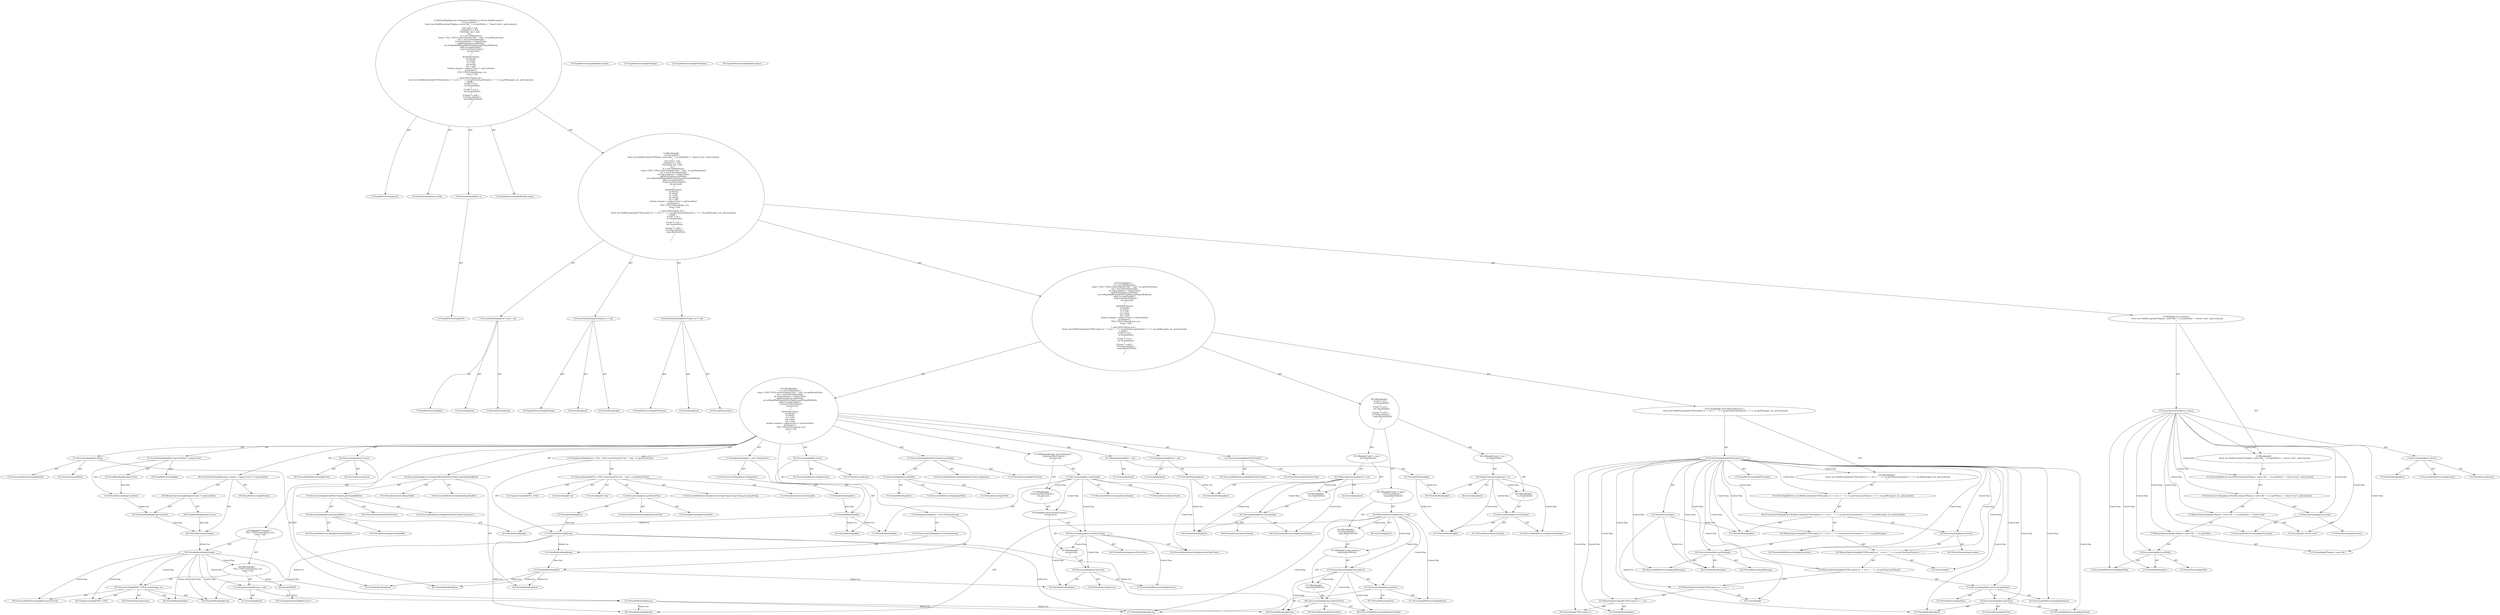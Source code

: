 digraph "processFile#?,File" {
0 [label="2:CtTypeReferenceImpl@void" shape=ellipse]
1 [label="2:CtVirtualElement@processFile" shape=ellipse]
2 [label="2:CtParameterImpl@File src" shape=ellipse]
3 [label="2:CtTypeReferenceImpl@File" shape=ellipse]
4 [label="2:CtTypeReferenceImpl@BuildException" shape=ellipse]
5 [label="3:CtExecutableReferenceImpl@exists()" shape=ellipse]
6 [label="3:CtVirtualElement@exists" shape=ellipse]
7 [label="3:CtVariableReadImpl@src" shape=ellipse]
8 [label="3:CtInvocationImpl@src.exists()" shape=ellipse]
9 [label="3:CtUnaryOperatorImpl@!src.exists()" shape=ellipse]
10 [label="4:CtTypeReferenceImpl@BuildException" shape=ellipse]
11 [label="5:CtLiteralImpl@\"Replace: source file \"" shape=ellipse]
12 [label="5:CtExecutableReferenceImpl@getPath()" shape=ellipse]
13 [label="5:CtVirtualElement@getPath" shape=ellipse]
14 [label="5:CtVariableReadImpl@src" shape=ellipse]
15 [label="5:CtInvocationImpl@src.getPath()" shape=ellipse]
16 [label="5:CtBinaryOperatorImpl@(\"Replace: source file \" + src.getPath())" shape=ellipse]
17 [label="5:CtLiteralImpl@\" doesn't exist\"" shape=ellipse]
18 [label="5:CtBinaryOperatorImpl@(\"Replace: source file \" + src.getPath()) + \" doesn't exist\"" shape=ellipse]
19 [label="5:CtExecutableReferenceImpl@getLocation()" shape=ellipse]
20 [label="5:CtVirtualElement@getLocation" shape=ellipse]
21 [label="5:CtInvocationImpl@getLocation()" shape=ellipse]
22 [label="4:CtConstructorCallImpl@new BuildException((\"Replace: source file \" + src.getPath()) + \" doesn't exist\", getLocation())" shape=ellipse]
23 [label="4:CtThrowImpl@throw new BuildException((\"Replace: source file \" + src.getPath()) + \" doesn't exist\", getLocation())" shape=ellipse]
24 [label="3:CtBlockImpl@\{
    throw new BuildException((\"Replace: source file \" + src.getPath()) + \" doesn't exist\", getLocation());
\}" shape=ellipse]
25 [label="3:CtIfImpl@if (!src.exists()) \{
    throw new BuildException((\"Replace: source file \" + src.getPath()) + \" doesn't exist\", getLocation());
\}" shape=ellipse]
26 [label="7:CtTypeReferenceImpl@File" shape=ellipse]
27 [label="7:CtLiteralImpl@null" shape=ellipse]
28 [label="7:CtVirtualElement@temp" shape=ellipse]
29 [label="7:CtLocalVariableImpl@File temp = null" shape=ellipse]
30 [label="8:CtTypeReferenceImpl@FileInput" shape=ellipse]
31 [label="8:CtLiteralImpl@null" shape=ellipse]
32 [label="8:CtVirtualElement@in" shape=ellipse]
33 [label="8:CtLocalVariableImpl@FileInput in = null" shape=ellipse]
34 [label="9:CtTypeReferenceImpl@FileOutput" shape=ellipse]
35 [label="9:CtLiteralImpl@null" shape=ellipse]
36 [label="9:CtVirtualElement@out" shape=ellipse]
37 [label="9:CtLocalVariableImpl@FileOutput out = null" shape=ellipse]
38 [label="11:CtVariableWriteImpl@in" shape=ellipse]
39 [label="11:CtTypeReferenceImpl@FileInput" shape=ellipse]
40 [label="11:CtVariableReadImpl@src" shape=ellipse]
41 [label="11:CtConstructorCallImpl@new FileInput(src)" shape=ellipse]
42 [label="11:CtAssignmentImpl@in = new FileInput(src)" shape=ellipse]
43 [label="12:CtVariableWriteImpl@temp" shape=ellipse]
44 [label="12:CtExecutableReferenceImpl@createTempFile(java.lang.String,java.lang.String)" shape=ellipse]
45 [label="12:CtVirtualElement@createTempFile" shape=ellipse]
46 [label="12:CtTypeAccessImpl@FILE_UTILS" shape=ellipse]
47 [label="12:CtLiteralImpl@\"rep\"" shape=ellipse]
48 [label="12:CtLiteralImpl@\".tmp\"" shape=ellipse]
49 [label="12:CtExecutableReferenceImpl@getParentFile()" shape=ellipse]
50 [label="12:CtVirtualElement@getParentFile" shape=ellipse]
51 [label="12:CtVariableReadImpl@src" shape=ellipse]
52 [label="12:CtInvocationImpl@src.getParentFile()" shape=ellipse]
53 [label="12:CtInvocationImpl@FILE_UTILS.createTempFile(\"rep\", \".tmp\", src.getParentFile())" shape=ellipse]
54 [label="12:CtAssignmentImpl@temp = FILE_UTILS.createTempFile(\"rep\", \".tmp\", src.getParentFile())" shape=ellipse]
55 [label="13:CtVariableWriteImpl@out" shape=ellipse]
56 [label="13:CtTypeReferenceImpl@FileOutput" shape=ellipse]
57 [label="13:CtVariableReadImpl@temp" shape=ellipse]
58 [label="13:CtConstructorCallImpl@new FileOutput(temp)" shape=ellipse]
59 [label="13:CtAssignmentImpl@out = new FileOutput(temp)" shape=ellipse]
60 [label="14:CtTypeReferenceImpl@int" shape=ellipse]
61 [label="14:CtFieldReadImpl@replaceCount" shape=ellipse]
62 [label="14:CtVirtualElement@repCountStart" shape=ellipse]
63 [label="14:CtLocalVariableImpl@int repCountStart = replaceCount" shape=ellipse]
64 [label="15:CtExecutableReferenceImpl@logFilterChain(<unknown>)" shape=ellipse]
65 [label="15:CtVirtualElement@logFilterChain" shape=ellipse]
66 [label="15:CtExecutableReferenceImpl@getPath()" shape=ellipse]
67 [label="15:CtVirtualElement@getPath" shape=ellipse]
68 [label="15:CtVariableReadImpl@src" shape=ellipse]
69 [label="15:CtInvocationImpl@src.getPath()" shape=ellipse]
70 [label="15:CtInvocationImpl@logFilterChain(src.getPath())" shape=ellipse]
71 [label="16:CtExecutableReferenceImpl@setInputBuffer()" shape=ellipse]
72 [label="16:CtVirtualElement@setInputBuffer" shape=ellipse]
73 [label="16:CtVariableReadImpl@out" shape=ellipse]
74 [label="16:CtExecutableReferenceImpl@buildFilterChain(<unknown>)" shape=ellipse]
75 [label="16:CtVirtualElement@buildFilterChain" shape=ellipse]
76 [label="16:CtExecutableReferenceImpl@getOutputBuffer()" shape=ellipse]
77 [label="16:CtVirtualElement@getOutputBuffer" shape=ellipse]
78 [label="16:CtVariableReadImpl@in" shape=ellipse]
79 [label="16:CtInvocationImpl@in.getOutputBuffer()" shape=ellipse]
80 [label="16:CtInvocationImpl@buildFilterChain(in.getOutputBuffer())" shape=ellipse]
81 [label="16:CtInvocationImpl@out.setInputBuffer(buildFilterChain(in.getOutputBuffer()))" shape=ellipse]
82 [label="17:CtExecutableReferenceImpl@readChunk()" shape=ellipse]
83 [label="17:CtVirtualElement@readChunk" shape=ellipse]
84 [label="17:CtVariableReadImpl@in" shape=ellipse]
85 [label="17:CtInvocationImpl@in.readChunk()" shape=ellipse]
86 [label="18:CtExecutableReferenceImpl@processFilterChain()" shape=ellipse]
87 [label="18:CtVirtualElement@processFilterChain" shape=ellipse]
88 [label="18:CtInvocationImpl@processFilterChain()" shape=ellipse]
89 [label="19:CtExecutableReferenceImpl@process()" shape=ellipse]
90 [label="19:CtVirtualElement@process" shape=ellipse]
91 [label="19:CtVariableReadImpl@out" shape=ellipse]
92 [label="19:CtInvocationImpl@out.process()" shape=ellipse]
93 [label="18:CtBlockImpl@\{
    out.process();
\}" shape=ellipse]
94 [label="18:CtIfImpl@if (processFilterChain()) \{
    out.process();
\}" shape=ellipse]
95 [label="17:CtBlockImpl@\{
    if (processFilterChain()) \{
        out.process();
    \}
\}" shape=ellipse]
96 [label="17:CtWhileImpl@while (in.readChunk()) \{
    if (processFilterChain()) \{
        out.process();
    \}
\} " shape=ellipse]
97 [label="22:CtExecutableReferenceImpl@flushFilterChain()" shape=ellipse]
98 [label="22:CtVirtualElement@flushFilterChain" shape=ellipse]
99 [label="22:CtInvocationImpl@flushFilterChain()" shape=ellipse]
100 [label="23:CtExecutableReferenceImpl@flush()" shape=ellipse]
101 [label="23:CtVirtualElement@flush" shape=ellipse]
102 [label="23:CtVariableReadImpl@out" shape=ellipse]
103 [label="23:CtInvocationImpl@out.flush()" shape=ellipse]
104 [label="24:CtExecutableReferenceImpl@close()" shape=ellipse]
105 [label="24:CtVirtualElement@close" shape=ellipse]
106 [label="24:CtVariableReadImpl@in" shape=ellipse]
107 [label="24:CtInvocationImpl@in.close()" shape=ellipse]
108 [label="25:CtVariableWriteImpl@in" shape=ellipse]
109 [label="25:CtLiteralImpl@null" shape=ellipse]
110 [label="25:CtAssignmentImpl@in = null" shape=ellipse]
111 [label="26:CtExecutableReferenceImpl@close()" shape=ellipse]
112 [label="26:CtVirtualElement@close" shape=ellipse]
113 [label="26:CtVariableReadImpl@out" shape=ellipse]
114 [label="26:CtInvocationImpl@out.close()" shape=ellipse]
115 [label="27:CtVariableWriteImpl@out" shape=ellipse]
116 [label="27:CtLiteralImpl@null" shape=ellipse]
117 [label="27:CtAssignmentImpl@out = null" shape=ellipse]
118 [label="28:CtTypeReferenceImpl@boolean" shape=ellipse]
119 [label="28:CtFieldReadImpl@replaceCount" shape=ellipse]
120 [label="28:CtVariableReadImpl@repCountStart" shape=ellipse]
121 [label="28:CtBinaryOperatorImpl@replaceCount != repCountStart" shape=ellipse]
122 [label="28:CtVirtualElement@changes" shape=ellipse]
123 [label="28:CtLocalVariableImpl@boolean changes = replaceCount != repCountStart" shape=ellipse]
124 [label="29:CtVariableReadImpl@changes" shape=ellipse]
125 [label="30:CtExecutableReferenceImpl@rename(File,File)" shape=ellipse]
126 [label="30:CtVirtualElement@rename" shape=ellipse]
127 [label="30:CtTypeAccessImpl@FILE_UTILS" shape=ellipse]
128 [label="30:CtVariableReadImpl@temp" shape=ellipse]
129 [label="30:CtVariableReadImpl@src" shape=ellipse]
130 [label="30:CtInvocationImpl@FILE_UTILS.rename(temp, src)" shape=ellipse]
131 [label="31:CtVariableWriteImpl@temp" shape=ellipse]
132 [label="31:CtLiteralImpl@null" shape=ellipse]
133 [label="31:CtAssignmentImpl@temp = null" shape=ellipse]
134 [label="29:CtBlockImpl@\{
    FILE_UTILS.rename(temp, src);
    temp = null;
\}" shape=ellipse]
135 [label="29:CtIfImpl@if (changes) \{
    FILE_UTILS.rename(temp, src);
    temp = null;
\}" shape=ellipse]
136 [label="10:CtBlockImpl@\{
    in = new FileInput(src);
    temp = FILE_UTILS.createTempFile(\"rep\", \".tmp\", src.getParentFile());
    out = new FileOutput(temp);
    int repCountStart = replaceCount;
    logFilterChain(src.getPath());
    out.setInputBuffer(buildFilterChain(in.getOutputBuffer()));
    while (in.readChunk()) \{
        if (processFilterChain()) \{
            out.process();
        \}
    \} 
    flushFilterChain();
    out.flush();
    in.close();
    in = null;
    out.close();
    out = null;
    boolean changes = replaceCount != repCountStart;
    if (changes) \{
        FILE_UTILS.rename(temp, src);
        temp = null;
    \}
\}" shape=ellipse]
137 [label="33:CtVirtualElement@ioe" shape=ellipse]
138 [label="33:CtTypeReferenceImpl@IOException" shape=ellipse]
139 [label="33:CtCatchVariableImpl@IOException ioe" shape=ellipse]
140 [label="34:CtTypeReferenceImpl@BuildException" shape=ellipse]
141 [label="35:CtLiteralImpl@\"IOException in \"" shape=ellipse]
142 [label="35:CtVariableReadImpl@src" shape=ellipse]
143 [label="35:CtBinaryOperatorImpl@(\"IOException in \" + src)" shape=ellipse]
144 [label="35:CtLiteralImpl@\" - \"" shape=ellipse]
145 [label="35:CtBinaryOperatorImpl@((\"IOException in \" + src) + \" - \")" shape=ellipse]
146 [label="35:CtExecutableReferenceImpl@getName()" shape=ellipse]
147 [label="35:CtVirtualElement@getName" shape=ellipse]
148 [label="35:CtExecutableReferenceImpl@getClass()" shape=ellipse]
149 [label="35:CtVirtualElement@getClass" shape=ellipse]
150 [label="35:CtVariableReadImpl@ioe" shape=ellipse]
151 [label="35:CtInvocationImpl@ioe.getClass()" shape=ellipse]
152 [label="35:CtInvocationImpl@ioe.getClass().getName()" shape=ellipse]
153 [label="35:CtBinaryOperatorImpl@(((\"IOException in \" + src) + \" - \") + ioe.getClass().getName())" shape=ellipse]
154 [label="35:CtLiteralImpl@\":\"" shape=ellipse]
155 [label="35:CtBinaryOperatorImpl@((((\"IOException in \" + src) + \" - \") + ioe.getClass().getName()) + \":\")" shape=ellipse]
156 [label="36:CtExecutableReferenceImpl@getMessage()" shape=ellipse]
157 [label="36:CtVirtualElement@getMessage" shape=ellipse]
158 [label="36:CtVariableReadImpl@ioe" shape=ellipse]
159 [label="36:CtInvocationImpl@ioe.getMessage()" shape=ellipse]
160 [label="35:CtBinaryOperatorImpl@((((\"IOException in \" + src) + \" - \") + ioe.getClass().getName()) + \":\") + ioe.getMessage()" shape=ellipse]
161 [label="37:CtVariableReadImpl@ioe" shape=ellipse]
162 [label="38:CtExecutableReferenceImpl@getLocation()" shape=ellipse]
163 [label="38:CtVirtualElement@getLocation" shape=ellipse]
164 [label="38:CtInvocationImpl@getLocation()" shape=ellipse]
165 [label="34:CtConstructorCallImpl@new BuildException(((((\"IOException in \" + src) + \" - \") + ioe.getClass().getName()) + \":\") + ioe.getMessage(), ioe, getLocation())" shape=ellipse]
166 [label="34:CtThrowImpl@throw new BuildException(((((\"IOException in \" + src) + \" - \") + ioe.getClass().getName()) + \":\") + ioe.getMessage(), ioe, getLocation())" shape=ellipse]
167 [label="33:CtBlockImpl@\{
    throw new BuildException(((((\"IOException in \" + src) + \" - \") + ioe.getClass().getName()) + \":\") + ioe.getMessage(), ioe, getLocation());
\}" shape=ellipse]
168 [label="33:CtCatchImpl@ catch (IOException ioe) \{
    throw new BuildException(((((\"IOException in \" + src) + \" - \") + ioe.getClass().getName()) + \":\") + ioe.getMessage(), ioe, getLocation());
\}" shape=ellipse]
169 [label="40:CtLiteralImpl@null" shape=ellipse]
170 [label="40:CtVariableReadImpl@in" shape=ellipse]
171 [label="40:CtBinaryOperatorImpl@null != in" shape=ellipse]
172 [label="41:CtExecutableReferenceImpl@closeQuietly()" shape=ellipse]
173 [label="41:CtVirtualElement@closeQuietly" shape=ellipse]
174 [label="41:CtVariableReadImpl@in" shape=ellipse]
175 [label="41:CtInvocationImpl@in.closeQuietly()" shape=ellipse]
176 [label="40:CtBlockImpl@\{
    in.closeQuietly();
\}" shape=ellipse]
177 [label="40:CtIfImpl@if (null != in) \{
    in.closeQuietly();
\}" shape=ellipse]
178 [label="43:CtLiteralImpl@null" shape=ellipse]
179 [label="43:CtVariableReadImpl@out" shape=ellipse]
180 [label="43:CtBinaryOperatorImpl@null != out" shape=ellipse]
181 [label="44:CtExecutableReferenceImpl@closeQuietly()" shape=ellipse]
182 [label="44:CtVirtualElement@closeQuietly" shape=ellipse]
183 [label="44:CtVariableReadImpl@out" shape=ellipse]
184 [label="44:CtInvocationImpl@out.closeQuietly()" shape=ellipse]
185 [label="43:CtBlockImpl@\{
    out.closeQuietly();
\}" shape=ellipse]
186 [label="43:CtIfImpl@if (null != out) \{
    out.closeQuietly();
\}" shape=ellipse]
187 [label="46:CtVariableReadImpl@temp" shape=ellipse]
188 [label="46:CtLiteralImpl@null" shape=ellipse]
189 [label="46:CtBinaryOperatorImpl@temp != null" shape=ellipse]
190 [label="47:CtExecutableReferenceImpl@delete()" shape=ellipse]
191 [label="47:CtVirtualElement@delete" shape=ellipse]
192 [label="47:CtVariableReadImpl@temp" shape=ellipse]
193 [label="47:CtInvocationImpl@temp.delete()" shape=ellipse]
194 [label="47:CtUnaryOperatorImpl@!temp.delete()" shape=ellipse]
195 [label="48:CtExecutableReferenceImpl@deleteOnExit()" shape=ellipse]
196 [label="48:CtVirtualElement@deleteOnExit" shape=ellipse]
197 [label="48:CtVariableReadImpl@temp" shape=ellipse]
198 [label="48:CtInvocationImpl@temp.deleteOnExit()" shape=ellipse]
199 [label="47:CtBlockImpl@\{
    temp.deleteOnExit();
\}" shape=ellipse]
200 [label="47:CtIfImpl@if (!temp.delete()) \{
    temp.deleteOnExit();
\}" shape=ellipse]
201 [label="46:CtBlockImpl@\{
    if (!temp.delete()) \{
        temp.deleteOnExit();
    \}
\}" shape=ellipse]
202 [label="46:CtIfImpl@if (temp != null) \{
    if (!temp.delete()) \{
        temp.deleteOnExit();
    \}
\}" shape=ellipse]
203 [label="39:CtBlockImpl@\{
    if (null != in) \{
        in.closeQuietly();
    \}
    if (null != out) \{
        out.closeQuietly();
    \}
    if (temp != null) \{
        if (!temp.delete()) \{
            temp.deleteOnExit();
        \}
    \}
\}" shape=ellipse]
204 [label="10:CtTryImpl@try \{
    in = new FileInput(src);
    temp = FILE_UTILS.createTempFile(\"rep\", \".tmp\", src.getParentFile());
    out = new FileOutput(temp);
    int repCountStart = replaceCount;
    logFilterChain(src.getPath());
    out.setInputBuffer(buildFilterChain(in.getOutputBuffer()));
    while (in.readChunk()) \{
        if (processFilterChain()) \{
            out.process();
        \}
    \} 
    flushFilterChain();
    out.flush();
    in.close();
    in = null;
    out.close();
    out = null;
    boolean changes = replaceCount != repCountStart;
    if (changes) \{
        FILE_UTILS.rename(temp, src);
        temp = null;
    \}
\} catch (IOException ioe) \{
    throw new BuildException(((((\"IOException in \" + src) + \" - \") + ioe.getClass().getName()) + \":\") + ioe.getMessage(), ioe, getLocation());
\} finally \{
    if (null != in) \{
        in.closeQuietly();
    \}
    if (null != out) \{
        out.closeQuietly();
    \}
    if (temp != null) \{
        if (!temp.delete()) \{
            temp.deleteOnExit();
        \}
    \}
\}" shape=ellipse]
205 [label="2:CtBlockImpl@\{
    if (!src.exists()) \{
        throw new BuildException((\"Replace: source file \" + src.getPath()) + \" doesn't exist\", getLocation());
    \}
    File temp = null;
    FileInput in = null;
    FileOutput out = null;
    try \{
        in = new FileInput(src);
        temp = FILE_UTILS.createTempFile(\"rep\", \".tmp\", src.getParentFile());
        out = new FileOutput(temp);
        int repCountStart = replaceCount;
        logFilterChain(src.getPath());
        out.setInputBuffer(buildFilterChain(in.getOutputBuffer()));
        while (in.readChunk()) \{
            if (processFilterChain()) \{
                out.process();
            \}
        \} 
        flushFilterChain();
        out.flush();
        in.close();
        in = null;
        out.close();
        out = null;
        boolean changes = replaceCount != repCountStart;
        if (changes) \{
            FILE_UTILS.rename(temp, src);
            temp = null;
        \}
    \} catch (IOException ioe) \{
        throw new BuildException(((((\"IOException in \" + src) + \" - \") + ioe.getClass().getName()) + \":\") + ioe.getMessage(), ioe, getLocation());
    \} finally \{
        if (null != in) \{
            in.closeQuietly();
        \}
        if (null != out) \{
            out.closeQuietly();
        \}
        if (temp != null) \{
            if (!temp.delete()) \{
                temp.deleteOnExit();
            \}
        \}
    \}
\}" shape=ellipse]
206 [label="2:CtMethodImpl@private void processFile(File src) throws BuildException \{
    if (!src.exists()) \{
        throw new BuildException((\"Replace: source file \" + src.getPath()) + \" doesn't exist\", getLocation());
    \}
    File temp = null;
    FileInput in = null;
    FileOutput out = null;
    try \{
        in = new FileInput(src);
        temp = FILE_UTILS.createTempFile(\"rep\", \".tmp\", src.getParentFile());
        out = new FileOutput(temp);
        int repCountStart = replaceCount;
        logFilterChain(src.getPath());
        out.setInputBuffer(buildFilterChain(in.getOutputBuffer()));
        while (in.readChunk()) \{
            if (processFilterChain()) \{
                out.process();
            \}
        \} 
        flushFilterChain();
        out.flush();
        in.close();
        in = null;
        out.close();
        out = null;
        boolean changes = replaceCount != repCountStart;
        if (changes) \{
            FILE_UTILS.rename(temp, src);
            temp = null;
        \}
    \} catch (IOException ioe) \{
        throw new BuildException(((((\"IOException in \" + src) + \" - \") + ioe.getClass().getName()) + \":\") + ioe.getMessage(), ioe, getLocation());
    \} finally \{
        if (null != in) \{
            in.closeQuietly();
        \}
        if (null != out) \{
            out.closeQuietly();
        \}
        if (temp != null) \{
            if (!temp.delete()) \{
                temp.deleteOnExit();
            \}
        \}
    \}
\}" shape=ellipse]
207 [label="30:Insert@INSERT" shape=ellipse]
208 [label="30:CtUnaryOperatorImpl@fileCount++" shape=ellipse]
2 -> 3 [label="AST"];
8 -> 6 [label="AST"];
8 -> 7 [label="AST"];
8 -> 5 [label="AST"];
9 -> 8 [label="AST"];
9 -> 24 [label="Control Dep"];
9 -> 23 [label="Control Dep"];
9 -> 22 [label="Control Dep"];
9 -> 18 [label="Control Dep"];
9 -> 16 [label="Control Dep"];
9 -> 11 [label="Control Dep"];
9 -> 15 [label="Control Dep"];
9 -> 12 [label="Control Dep"];
9 -> 14 [label="Control Dep"];
9 -> 17 [label="Control Dep"];
9 -> 21 [label="Control Dep"];
9 -> 19 [label="Control Dep"];
15 -> 13 [label="AST"];
15 -> 14 [label="AST"];
15 -> 12 [label="AST"];
16 -> 11 [label="AST"];
16 -> 15 [label="AST"];
18 -> 16 [label="AST"];
18 -> 17 [label="AST"];
21 -> 20 [label="AST"];
21 -> 19 [label="AST"];
22 -> 18 [label="AST"];
22 -> 21 [label="AST"];
23 -> 22 [label="AST"];
24 -> 23 [label="AST"];
25 -> 9 [label="AST"];
25 -> 24 [label="AST"];
29 -> 28 [label="AST"];
29 -> 26 [label="AST"];
29 -> 27 [label="AST"];
33 -> 32 [label="AST"];
33 -> 30 [label="AST"];
33 -> 31 [label="AST"];
37 -> 36 [label="AST"];
37 -> 34 [label="AST"];
37 -> 35 [label="AST"];
38 -> 78 [label="Define-Use"];
38 -> 84 [label="Define-Use"];
38 -> 106 [label="Define-Use"];
40 -> 38 [label="Data Dep"];
41 -> 40 [label="AST"];
42 -> 38 [label="AST"];
42 -> 41 [label="AST"];
43 -> 57 [label="Define-Use"];
43 -> 128 [label="Define-Use"];
43 -> 187 [label="Define-Use"];
43 -> 192 [label="Define-Use"];
43 -> 197 [label="Define-Use"];
51 -> 43 [label="Data Dep"];
52 -> 50 [label="AST"];
52 -> 51 [label="AST"];
52 -> 49 [label="AST"];
53 -> 45 [label="AST"];
53 -> 46 [label="AST"];
53 -> 44 [label="AST"];
53 -> 47 [label="AST"];
53 -> 48 [label="AST"];
53 -> 52 [label="AST"];
54 -> 43 [label="AST"];
54 -> 53 [label="AST"];
55 -> 73 [label="Define-Use"];
55 -> 91 [label="Define-Use"];
55 -> 102 [label="Define-Use"];
55 -> 113 [label="Define-Use"];
57 -> 55 [label="Data Dep"];
58 -> 57 [label="AST"];
59 -> 55 [label="AST"];
59 -> 58 [label="AST"];
61 -> 62 [label="Data Dep"];
62 -> 120 [label="Define-Use"];
63 -> 62 [label="AST"];
63 -> 60 [label="AST"];
63 -> 61 [label="AST"];
69 -> 67 [label="AST"];
69 -> 68 [label="AST"];
69 -> 66 [label="AST"];
70 -> 65 [label="AST"];
70 -> 64 [label="AST"];
70 -> 69 [label="AST"];
79 -> 77 [label="AST"];
79 -> 78 [label="AST"];
79 -> 76 [label="AST"];
80 -> 75 [label="AST"];
80 -> 74 [label="AST"];
80 -> 79 [label="AST"];
81 -> 72 [label="AST"];
81 -> 73 [label="AST"];
81 -> 71 [label="AST"];
81 -> 80 [label="AST"];
85 -> 83 [label="AST"];
85 -> 84 [label="AST"];
85 -> 82 [label="AST"];
85 -> 95 [label="Control Dep"];
85 -> 94 [label="Control Dep"];
85 -> 88 [label="Control Dep"];
85 -> 86 [label="Control Dep"];
88 -> 87 [label="AST"];
88 -> 86 [label="AST"];
88 -> 93 [label="Control Dep"];
88 -> 92 [label="Control Dep"];
88 -> 89 [label="Control Dep"];
88 -> 91 [label="Control Dep"];
92 -> 90 [label="AST"];
92 -> 91 [label="AST"];
92 -> 89 [label="AST"];
93 -> 92 [label="AST"];
94 -> 88 [label="AST"];
94 -> 93 [label="AST"];
95 -> 94 [label="AST"];
96 -> 85 [label="AST"];
96 -> 95 [label="AST"];
99 -> 98 [label="AST"];
99 -> 97 [label="AST"];
103 -> 101 [label="AST"];
103 -> 102 [label="AST"];
103 -> 100 [label="AST"];
107 -> 105 [label="AST"];
107 -> 106 [label="AST"];
107 -> 104 [label="AST"];
108 -> 170 [label="Define-Use"];
108 -> 174 [label="Define-Use"];
110 -> 108 [label="AST"];
110 -> 109 [label="AST"];
114 -> 112 [label="AST"];
114 -> 113 [label="AST"];
114 -> 111 [label="AST"];
115 -> 179 [label="Define-Use"];
115 -> 183 [label="Define-Use"];
117 -> 115 [label="AST"];
117 -> 116 [label="AST"];
119 -> 122 [label="Data Dep"];
120 -> 122 [label="Data Dep"];
121 -> 119 [label="AST"];
121 -> 120 [label="AST"];
122 -> 124 [label="Define-Use"];
123 -> 122 [label="AST"];
123 -> 118 [label="AST"];
123 -> 121 [label="AST"];
124 -> 134 [label="Control Dep"];
124 -> 130 [label="Control Dep"];
124 -> 125 [label="Control Dep"];
124 -> 127 [label="Control Dep"];
124 -> 128 [label="Control Dep"];
124 -> 129 [label="Control Dep"];
124 -> 133 [label="Control Dep"];
124 -> 131 [label="Control Dep"];
124 -> 132 [label="Control Dep"];
130 -> 126 [label="AST"];
130 -> 127 [label="AST"];
130 -> 125 [label="AST"];
130 -> 128 [label="AST"];
130 -> 129 [label="AST"];
131 -> 187 [label="Define-Use"];
131 -> 192 [label="Define-Use"];
131 -> 197 [label="Define-Use"];
133 -> 131 [label="AST"];
133 -> 132 [label="AST"];
134 -> 130 [label="AST"];
134 -> 133 [label="AST"];
134 -> 207 [label="Action"];
135 -> 124 [label="AST"];
135 -> 134 [label="AST"];
136 -> 42 [label="AST"];
136 -> 54 [label="AST"];
136 -> 59 [label="AST"];
136 -> 63 [label="AST"];
136 -> 70 [label="AST"];
136 -> 81 [label="AST"];
136 -> 96 [label="AST"];
136 -> 99 [label="AST"];
136 -> 103 [label="AST"];
136 -> 107 [label="AST"];
136 -> 110 [label="AST"];
136 -> 114 [label="AST"];
136 -> 117 [label="AST"];
136 -> 123 [label="AST"];
136 -> 135 [label="AST"];
137 -> 150 [label="Define-Use"];
137 -> 158 [label="Define-Use"];
137 -> 161 [label="Define-Use"];
139 -> 137 [label="AST"];
139 -> 138 [label="AST"];
139 -> 167 [label="Control Dep"];
139 -> 166 [label="Control Dep"];
139 -> 165 [label="Control Dep"];
139 -> 160 [label="Control Dep"];
139 -> 155 [label="Control Dep"];
139 -> 153 [label="Control Dep"];
139 -> 145 [label="Control Dep"];
139 -> 143 [label="Control Dep"];
139 -> 141 [label="Control Dep"];
139 -> 142 [label="Control Dep"];
139 -> 144 [label="Control Dep"];
139 -> 152 [label="Control Dep"];
139 -> 146 [label="Control Dep"];
139 -> 151 [label="Control Dep"];
139 -> 148 [label="Control Dep"];
139 -> 150 [label="Control Dep"];
139 -> 154 [label="Control Dep"];
139 -> 159 [label="Control Dep"];
139 -> 156 [label="Control Dep"];
139 -> 158 [label="Control Dep"];
139 -> 161 [label="Control Dep"];
139 -> 164 [label="Control Dep"];
139 -> 162 [label="Control Dep"];
143 -> 141 [label="AST"];
143 -> 142 [label="AST"];
145 -> 143 [label="AST"];
145 -> 144 [label="AST"];
151 -> 149 [label="AST"];
151 -> 150 [label="AST"];
151 -> 148 [label="AST"];
152 -> 147 [label="AST"];
152 -> 151 [label="AST"];
152 -> 146 [label="AST"];
153 -> 145 [label="AST"];
153 -> 152 [label="AST"];
155 -> 153 [label="AST"];
155 -> 154 [label="AST"];
159 -> 157 [label="AST"];
159 -> 158 [label="AST"];
159 -> 156 [label="AST"];
160 -> 155 [label="AST"];
160 -> 159 [label="AST"];
164 -> 163 [label="AST"];
164 -> 162 [label="AST"];
165 -> 160 [label="AST"];
165 -> 161 [label="AST"];
165 -> 164 [label="AST"];
166 -> 165 [label="AST"];
167 -> 166 [label="AST"];
168 -> 139 [label="AST"];
168 -> 167 [label="AST"];
171 -> 169 [label="AST"];
171 -> 170 [label="AST"];
171 -> 176 [label="Control Dep"];
171 -> 175 [label="Control Dep"];
171 -> 172 [label="Control Dep"];
171 -> 174 [label="Control Dep"];
175 -> 173 [label="AST"];
175 -> 174 [label="AST"];
175 -> 172 [label="AST"];
176 -> 175 [label="AST"];
177 -> 171 [label="AST"];
177 -> 176 [label="AST"];
180 -> 178 [label="AST"];
180 -> 179 [label="AST"];
180 -> 185 [label="Control Dep"];
180 -> 184 [label="Control Dep"];
180 -> 181 [label="Control Dep"];
180 -> 183 [label="Control Dep"];
184 -> 182 [label="AST"];
184 -> 183 [label="AST"];
184 -> 181 [label="AST"];
185 -> 184 [label="AST"];
186 -> 180 [label="AST"];
186 -> 185 [label="AST"];
189 -> 187 [label="AST"];
189 -> 188 [label="AST"];
189 -> 201 [label="Control Dep"];
189 -> 200 [label="Control Dep"];
189 -> 194 [label="Control Dep"];
189 -> 193 [label="Control Dep"];
189 -> 190 [label="Control Dep"];
189 -> 192 [label="Control Dep"];
193 -> 191 [label="AST"];
193 -> 192 [label="AST"];
193 -> 190 [label="AST"];
194 -> 193 [label="AST"];
194 -> 199 [label="Control Dep"];
194 -> 198 [label="Control Dep"];
194 -> 195 [label="Control Dep"];
194 -> 197 [label="Control Dep"];
198 -> 196 [label="AST"];
198 -> 197 [label="AST"];
198 -> 195 [label="AST"];
199 -> 198 [label="AST"];
200 -> 194 [label="AST"];
200 -> 199 [label="AST"];
201 -> 200 [label="AST"];
202 -> 189 [label="AST"];
202 -> 201 [label="AST"];
203 -> 177 [label="AST"];
203 -> 186 [label="AST"];
203 -> 202 [label="AST"];
204 -> 136 [label="AST"];
204 -> 168 [label="AST"];
204 -> 203 [label="AST"];
205 -> 25 [label="AST"];
205 -> 29 [label="AST"];
205 -> 33 [label="AST"];
205 -> 37 [label="AST"];
205 -> 204 [label="AST"];
206 -> 1 [label="AST"];
206 -> 0 [label="AST"];
206 -> 2 [label="AST"];
206 -> 4 [label="AST"];
206 -> 205 [label="AST"];
207 -> 208 [label="Action"];
}
